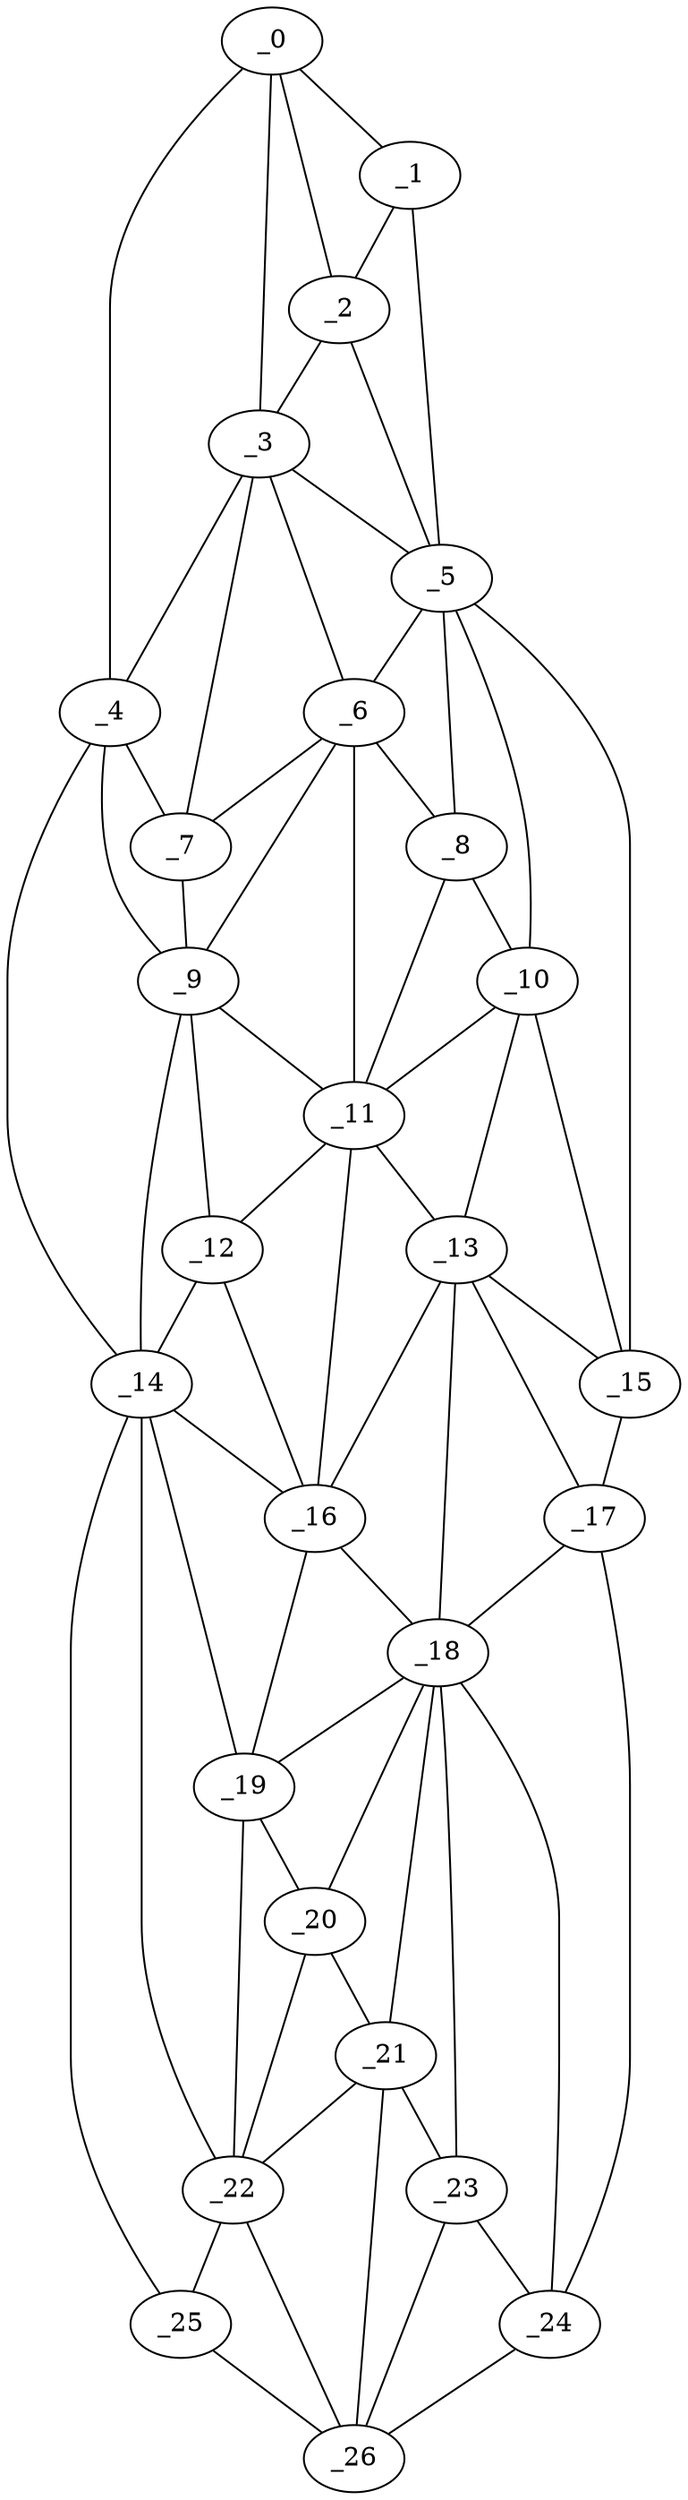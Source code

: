 graph "obj27__30.gxl" {
	_0	 [x=4,
		y=69];
	_1	 [x=8,
		y=59];
	_0 -- _1	 [valence=1];
	_2	 [x=15,
		y=67];
	_0 -- _2	 [valence=2];
	_3	 [x=25,
		y=70];
	_0 -- _3	 [valence=1];
	_4	 [x=34,
		y=79];
	_0 -- _4	 [valence=1];
	_1 -- _2	 [valence=1];
	_5	 [x=37,
		y=49];
	_1 -- _5	 [valence=1];
	_2 -- _3	 [valence=2];
	_2 -- _5	 [valence=1];
	_3 -- _4	 [valence=2];
	_3 -- _5	 [valence=2];
	_6	 [x=41,
		y=59];
	_3 -- _6	 [valence=1];
	_7	 [x=41,
		y=71];
	_3 -- _7	 [valence=2];
	_4 -- _7	 [valence=2];
	_9	 [x=50,
		y=73];
	_4 -- _9	 [valence=2];
	_14	 [x=71,
		y=86];
	_4 -- _14	 [valence=1];
	_5 -- _6	 [valence=2];
	_8	 [x=48,
		y=53];
	_5 -- _8	 [valence=1];
	_10	 [x=56,
		y=49];
	_5 -- _10	 [valence=2];
	_15	 [x=72,
		y=44];
	_5 -- _15	 [valence=1];
	_6 -- _7	 [valence=2];
	_6 -- _8	 [valence=2];
	_6 -- _9	 [valence=1];
	_11	 [x=60,
		y=61];
	_6 -- _11	 [valence=2];
	_7 -- _9	 [valence=2];
	_8 -- _10	 [valence=2];
	_8 -- _11	 [valence=1];
	_9 -- _11	 [valence=2];
	_12	 [x=62,
		y=75];
	_9 -- _12	 [valence=2];
	_9 -- _14	 [valence=1];
	_10 -- _11	 [valence=1];
	_13	 [x=66,
		y=53];
	_10 -- _13	 [valence=2];
	_10 -- _15	 [valence=2];
	_11 -- _12	 [valence=2];
	_11 -- _13	 [valence=2];
	_16	 [x=74,
		y=77];
	_11 -- _16	 [valence=1];
	_12 -- _14	 [valence=2];
	_12 -- _16	 [valence=2];
	_13 -- _15	 [valence=2];
	_13 -- _16	 [valence=2];
	_17	 [x=78,
		y=45];
	_13 -- _17	 [valence=2];
	_18	 [x=85,
		y=49];
	_13 -- _18	 [valence=2];
	_14 -- _16	 [valence=2];
	_19	 [x=86,
		y=78];
	_14 -- _19	 [valence=2];
	_22	 [x=112,
		y=81];
	_14 -- _22	 [valence=1];
	_25	 [x=122,
		y=80];
	_14 -- _25	 [valence=1];
	_15 -- _17	 [valence=1];
	_16 -- _18	 [valence=1];
	_16 -- _19	 [valence=2];
	_17 -- _18	 [valence=1];
	_24	 [x=122,
		y=59];
	_17 -- _24	 [valence=1];
	_18 -- _19	 [valence=1];
	_20	 [x=104,
		y=69];
	_18 -- _20	 [valence=2];
	_21	 [x=108,
		y=63];
	_18 -- _21	 [valence=2];
	_23	 [x=117,
		y=59];
	_18 -- _23	 [valence=1];
	_18 -- _24	 [valence=2];
	_19 -- _20	 [valence=2];
	_19 -- _22	 [valence=2];
	_20 -- _21	 [valence=2];
	_20 -- _22	 [valence=2];
	_21 -- _22	 [valence=2];
	_21 -- _23	 [valence=2];
	_26	 [x=125,
		y=71];
	_21 -- _26	 [valence=1];
	_22 -- _25	 [valence=2];
	_22 -- _26	 [valence=1];
	_23 -- _24	 [valence=1];
	_23 -- _26	 [valence=2];
	_24 -- _26	 [valence=1];
	_25 -- _26	 [valence=1];
}
